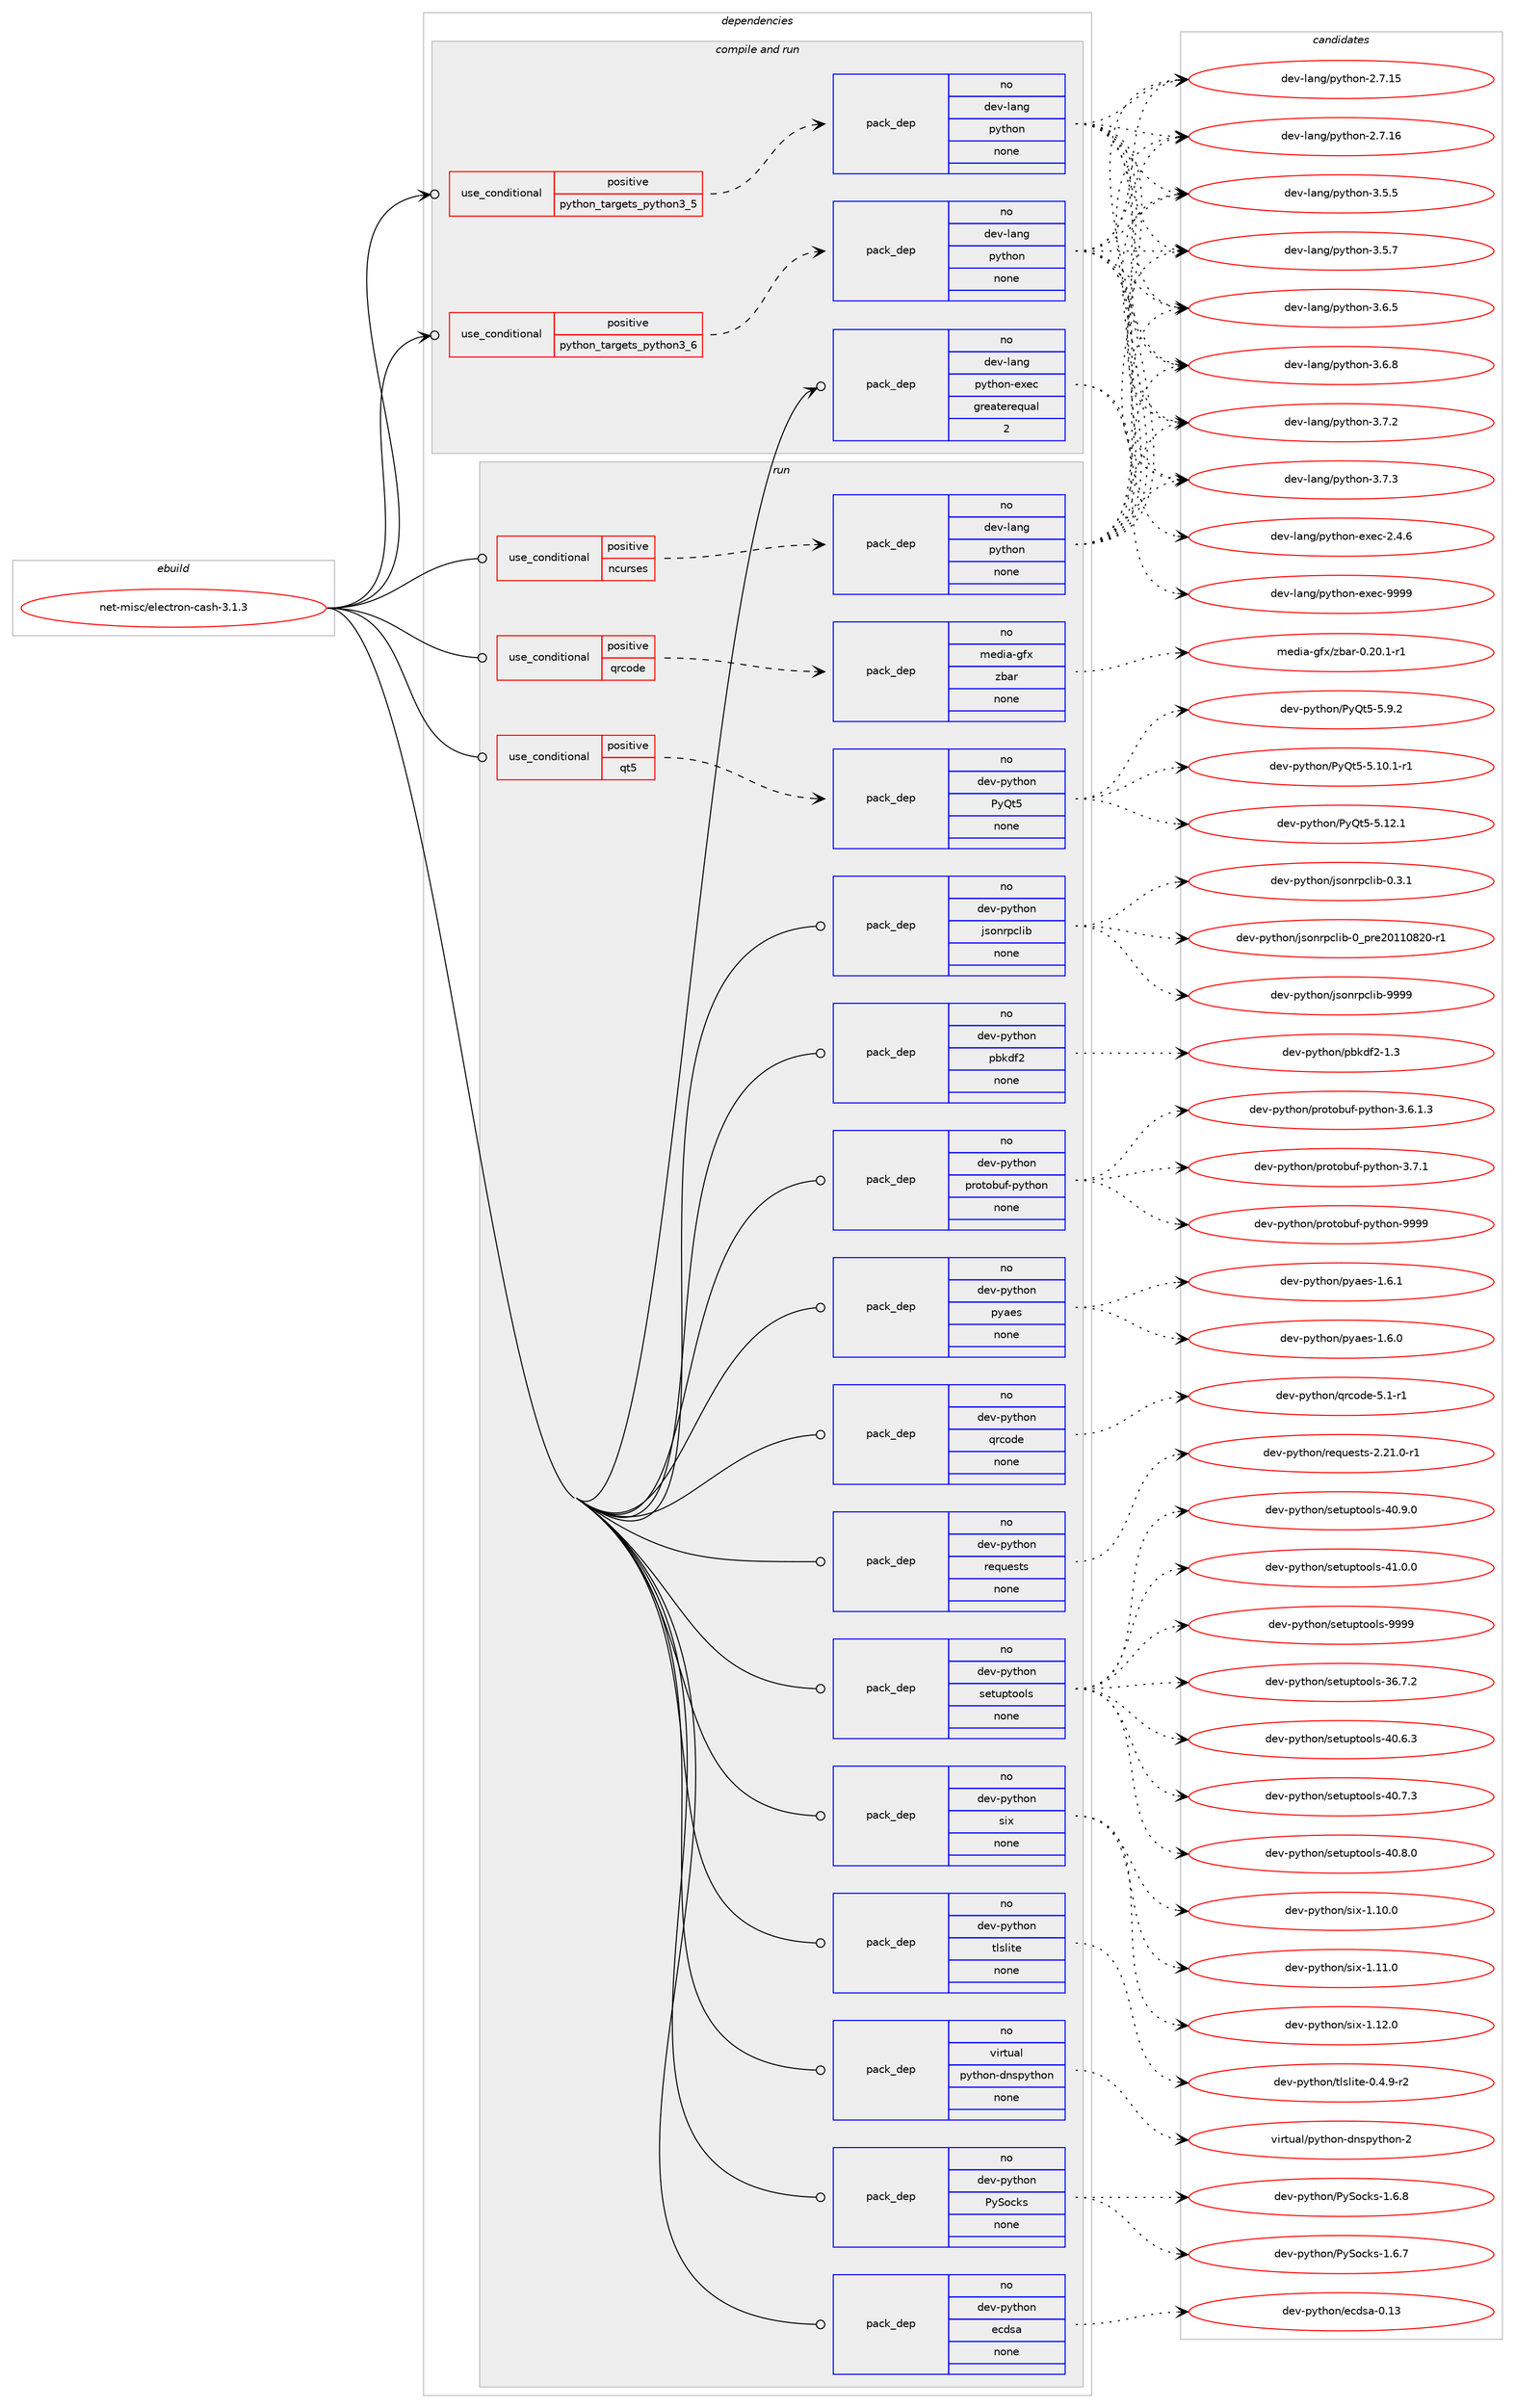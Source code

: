 digraph prolog {

# *************
# Graph options
# *************

newrank=true;
concentrate=true;
compound=true;
graph [rankdir=LR,fontname=Helvetica,fontsize=10,ranksep=1.5];#, ranksep=2.5, nodesep=0.2];
edge  [arrowhead=vee];
node  [fontname=Helvetica,fontsize=10];

# **********
# The ebuild
# **********

subgraph cluster_leftcol {
color=gray;
rank=same;
label=<<i>ebuild</i>>;
id [label="net-misc/electron-cash-3.1.3", color=red, width=4, href="../net-misc/electron-cash-3.1.3.svg"];
}

# ****************
# The dependencies
# ****************

subgraph cluster_midcol {
color=gray;
label=<<i>dependencies</i>>;
subgraph cluster_compile {
fillcolor="#eeeeee";
style=filled;
label=<<i>compile</i>>;
}
subgraph cluster_compileandrun {
fillcolor="#eeeeee";
style=filled;
label=<<i>compile and run</i>>;
subgraph cond759 {
dependency3172 [label=<<TABLE BORDER="0" CELLBORDER="1" CELLSPACING="0" CELLPADDING="4"><TR><TD ROWSPAN="3" CELLPADDING="10">use_conditional</TD></TR><TR><TD>positive</TD></TR><TR><TD>python_targets_python3_5</TD></TR></TABLE>>, shape=none, color=red];
subgraph pack2372 {
dependency3173 [label=<<TABLE BORDER="0" CELLBORDER="1" CELLSPACING="0" CELLPADDING="4" WIDTH="220"><TR><TD ROWSPAN="6" CELLPADDING="30">pack_dep</TD></TR><TR><TD WIDTH="110">no</TD></TR><TR><TD>dev-lang</TD></TR><TR><TD>python</TD></TR><TR><TD>none</TD></TR><TR><TD></TD></TR></TABLE>>, shape=none, color=blue];
}
dependency3172:e -> dependency3173:w [weight=20,style="dashed",arrowhead="vee"];
}
id:e -> dependency3172:w [weight=20,style="solid",arrowhead="odotvee"];
subgraph cond760 {
dependency3174 [label=<<TABLE BORDER="0" CELLBORDER="1" CELLSPACING="0" CELLPADDING="4"><TR><TD ROWSPAN="3" CELLPADDING="10">use_conditional</TD></TR><TR><TD>positive</TD></TR><TR><TD>python_targets_python3_6</TD></TR></TABLE>>, shape=none, color=red];
subgraph pack2373 {
dependency3175 [label=<<TABLE BORDER="0" CELLBORDER="1" CELLSPACING="0" CELLPADDING="4" WIDTH="220"><TR><TD ROWSPAN="6" CELLPADDING="30">pack_dep</TD></TR><TR><TD WIDTH="110">no</TD></TR><TR><TD>dev-lang</TD></TR><TR><TD>python</TD></TR><TR><TD>none</TD></TR><TR><TD></TD></TR></TABLE>>, shape=none, color=blue];
}
dependency3174:e -> dependency3175:w [weight=20,style="dashed",arrowhead="vee"];
}
id:e -> dependency3174:w [weight=20,style="solid",arrowhead="odotvee"];
subgraph pack2374 {
dependency3176 [label=<<TABLE BORDER="0" CELLBORDER="1" CELLSPACING="0" CELLPADDING="4" WIDTH="220"><TR><TD ROWSPAN="6" CELLPADDING="30">pack_dep</TD></TR><TR><TD WIDTH="110">no</TD></TR><TR><TD>dev-lang</TD></TR><TR><TD>python-exec</TD></TR><TR><TD>greaterequal</TD></TR><TR><TD>2</TD></TR></TABLE>>, shape=none, color=blue];
}
id:e -> dependency3176:w [weight=20,style="solid",arrowhead="odotvee"];
}
subgraph cluster_run {
fillcolor="#eeeeee";
style=filled;
label=<<i>run</i>>;
subgraph cond761 {
dependency3177 [label=<<TABLE BORDER="0" CELLBORDER="1" CELLSPACING="0" CELLPADDING="4"><TR><TD ROWSPAN="3" CELLPADDING="10">use_conditional</TD></TR><TR><TD>positive</TD></TR><TR><TD>ncurses</TD></TR></TABLE>>, shape=none, color=red];
subgraph pack2375 {
dependency3178 [label=<<TABLE BORDER="0" CELLBORDER="1" CELLSPACING="0" CELLPADDING="4" WIDTH="220"><TR><TD ROWSPAN="6" CELLPADDING="30">pack_dep</TD></TR><TR><TD WIDTH="110">no</TD></TR><TR><TD>dev-lang</TD></TR><TR><TD>python</TD></TR><TR><TD>none</TD></TR><TR><TD></TD></TR></TABLE>>, shape=none, color=blue];
}
dependency3177:e -> dependency3178:w [weight=20,style="dashed",arrowhead="vee"];
}
id:e -> dependency3177:w [weight=20,style="solid",arrowhead="odot"];
subgraph cond762 {
dependency3179 [label=<<TABLE BORDER="0" CELLBORDER="1" CELLSPACING="0" CELLPADDING="4"><TR><TD ROWSPAN="3" CELLPADDING="10">use_conditional</TD></TR><TR><TD>positive</TD></TR><TR><TD>qrcode</TD></TR></TABLE>>, shape=none, color=red];
subgraph pack2376 {
dependency3180 [label=<<TABLE BORDER="0" CELLBORDER="1" CELLSPACING="0" CELLPADDING="4" WIDTH="220"><TR><TD ROWSPAN="6" CELLPADDING="30">pack_dep</TD></TR><TR><TD WIDTH="110">no</TD></TR><TR><TD>media-gfx</TD></TR><TR><TD>zbar</TD></TR><TR><TD>none</TD></TR><TR><TD></TD></TR></TABLE>>, shape=none, color=blue];
}
dependency3179:e -> dependency3180:w [weight=20,style="dashed",arrowhead="vee"];
}
id:e -> dependency3179:w [weight=20,style="solid",arrowhead="odot"];
subgraph cond763 {
dependency3181 [label=<<TABLE BORDER="0" CELLBORDER="1" CELLSPACING="0" CELLPADDING="4"><TR><TD ROWSPAN="3" CELLPADDING="10">use_conditional</TD></TR><TR><TD>positive</TD></TR><TR><TD>qt5</TD></TR></TABLE>>, shape=none, color=red];
subgraph pack2377 {
dependency3182 [label=<<TABLE BORDER="0" CELLBORDER="1" CELLSPACING="0" CELLPADDING="4" WIDTH="220"><TR><TD ROWSPAN="6" CELLPADDING="30">pack_dep</TD></TR><TR><TD WIDTH="110">no</TD></TR><TR><TD>dev-python</TD></TR><TR><TD>PyQt5</TD></TR><TR><TD>none</TD></TR><TR><TD></TD></TR></TABLE>>, shape=none, color=blue];
}
dependency3181:e -> dependency3182:w [weight=20,style="dashed",arrowhead="vee"];
}
id:e -> dependency3181:w [weight=20,style="solid",arrowhead="odot"];
subgraph pack2378 {
dependency3183 [label=<<TABLE BORDER="0" CELLBORDER="1" CELLSPACING="0" CELLPADDING="4" WIDTH="220"><TR><TD ROWSPAN="6" CELLPADDING="30">pack_dep</TD></TR><TR><TD WIDTH="110">no</TD></TR><TR><TD>dev-python</TD></TR><TR><TD>PySocks</TD></TR><TR><TD>none</TD></TR><TR><TD></TD></TR></TABLE>>, shape=none, color=blue];
}
id:e -> dependency3183:w [weight=20,style="solid",arrowhead="odot"];
subgraph pack2379 {
dependency3184 [label=<<TABLE BORDER="0" CELLBORDER="1" CELLSPACING="0" CELLPADDING="4" WIDTH="220"><TR><TD ROWSPAN="6" CELLPADDING="30">pack_dep</TD></TR><TR><TD WIDTH="110">no</TD></TR><TR><TD>dev-python</TD></TR><TR><TD>ecdsa</TD></TR><TR><TD>none</TD></TR><TR><TD></TD></TR></TABLE>>, shape=none, color=blue];
}
id:e -> dependency3184:w [weight=20,style="solid",arrowhead="odot"];
subgraph pack2380 {
dependency3185 [label=<<TABLE BORDER="0" CELLBORDER="1" CELLSPACING="0" CELLPADDING="4" WIDTH="220"><TR><TD ROWSPAN="6" CELLPADDING="30">pack_dep</TD></TR><TR><TD WIDTH="110">no</TD></TR><TR><TD>dev-python</TD></TR><TR><TD>jsonrpclib</TD></TR><TR><TD>none</TD></TR><TR><TD></TD></TR></TABLE>>, shape=none, color=blue];
}
id:e -> dependency3185:w [weight=20,style="solid",arrowhead="odot"];
subgraph pack2381 {
dependency3186 [label=<<TABLE BORDER="0" CELLBORDER="1" CELLSPACING="0" CELLPADDING="4" WIDTH="220"><TR><TD ROWSPAN="6" CELLPADDING="30">pack_dep</TD></TR><TR><TD WIDTH="110">no</TD></TR><TR><TD>dev-python</TD></TR><TR><TD>pbkdf2</TD></TR><TR><TD>none</TD></TR><TR><TD></TD></TR></TABLE>>, shape=none, color=blue];
}
id:e -> dependency3186:w [weight=20,style="solid",arrowhead="odot"];
subgraph pack2382 {
dependency3187 [label=<<TABLE BORDER="0" CELLBORDER="1" CELLSPACING="0" CELLPADDING="4" WIDTH="220"><TR><TD ROWSPAN="6" CELLPADDING="30">pack_dep</TD></TR><TR><TD WIDTH="110">no</TD></TR><TR><TD>dev-python</TD></TR><TR><TD>protobuf-python</TD></TR><TR><TD>none</TD></TR><TR><TD></TD></TR></TABLE>>, shape=none, color=blue];
}
id:e -> dependency3187:w [weight=20,style="solid",arrowhead="odot"];
subgraph pack2383 {
dependency3188 [label=<<TABLE BORDER="0" CELLBORDER="1" CELLSPACING="0" CELLPADDING="4" WIDTH="220"><TR><TD ROWSPAN="6" CELLPADDING="30">pack_dep</TD></TR><TR><TD WIDTH="110">no</TD></TR><TR><TD>dev-python</TD></TR><TR><TD>pyaes</TD></TR><TR><TD>none</TD></TR><TR><TD></TD></TR></TABLE>>, shape=none, color=blue];
}
id:e -> dependency3188:w [weight=20,style="solid",arrowhead="odot"];
subgraph pack2384 {
dependency3189 [label=<<TABLE BORDER="0" CELLBORDER="1" CELLSPACING="0" CELLPADDING="4" WIDTH="220"><TR><TD ROWSPAN="6" CELLPADDING="30">pack_dep</TD></TR><TR><TD WIDTH="110">no</TD></TR><TR><TD>dev-python</TD></TR><TR><TD>qrcode</TD></TR><TR><TD>none</TD></TR><TR><TD></TD></TR></TABLE>>, shape=none, color=blue];
}
id:e -> dependency3189:w [weight=20,style="solid",arrowhead="odot"];
subgraph pack2385 {
dependency3190 [label=<<TABLE BORDER="0" CELLBORDER="1" CELLSPACING="0" CELLPADDING="4" WIDTH="220"><TR><TD ROWSPAN="6" CELLPADDING="30">pack_dep</TD></TR><TR><TD WIDTH="110">no</TD></TR><TR><TD>dev-python</TD></TR><TR><TD>requests</TD></TR><TR><TD>none</TD></TR><TR><TD></TD></TR></TABLE>>, shape=none, color=blue];
}
id:e -> dependency3190:w [weight=20,style="solid",arrowhead="odot"];
subgraph pack2386 {
dependency3191 [label=<<TABLE BORDER="0" CELLBORDER="1" CELLSPACING="0" CELLPADDING="4" WIDTH="220"><TR><TD ROWSPAN="6" CELLPADDING="30">pack_dep</TD></TR><TR><TD WIDTH="110">no</TD></TR><TR><TD>dev-python</TD></TR><TR><TD>setuptools</TD></TR><TR><TD>none</TD></TR><TR><TD></TD></TR></TABLE>>, shape=none, color=blue];
}
id:e -> dependency3191:w [weight=20,style="solid",arrowhead="odot"];
subgraph pack2387 {
dependency3192 [label=<<TABLE BORDER="0" CELLBORDER="1" CELLSPACING="0" CELLPADDING="4" WIDTH="220"><TR><TD ROWSPAN="6" CELLPADDING="30">pack_dep</TD></TR><TR><TD WIDTH="110">no</TD></TR><TR><TD>dev-python</TD></TR><TR><TD>six</TD></TR><TR><TD>none</TD></TR><TR><TD></TD></TR></TABLE>>, shape=none, color=blue];
}
id:e -> dependency3192:w [weight=20,style="solid",arrowhead="odot"];
subgraph pack2388 {
dependency3193 [label=<<TABLE BORDER="0" CELLBORDER="1" CELLSPACING="0" CELLPADDING="4" WIDTH="220"><TR><TD ROWSPAN="6" CELLPADDING="30">pack_dep</TD></TR><TR><TD WIDTH="110">no</TD></TR><TR><TD>dev-python</TD></TR><TR><TD>tlslite</TD></TR><TR><TD>none</TD></TR><TR><TD></TD></TR></TABLE>>, shape=none, color=blue];
}
id:e -> dependency3193:w [weight=20,style="solid",arrowhead="odot"];
subgraph pack2389 {
dependency3194 [label=<<TABLE BORDER="0" CELLBORDER="1" CELLSPACING="0" CELLPADDING="4" WIDTH="220"><TR><TD ROWSPAN="6" CELLPADDING="30">pack_dep</TD></TR><TR><TD WIDTH="110">no</TD></TR><TR><TD>virtual</TD></TR><TR><TD>python-dnspython</TD></TR><TR><TD>none</TD></TR><TR><TD></TD></TR></TABLE>>, shape=none, color=blue];
}
id:e -> dependency3194:w [weight=20,style="solid",arrowhead="odot"];
}
}

# **************
# The candidates
# **************

subgraph cluster_choices {
rank=same;
color=gray;
label=<<i>candidates</i>>;

subgraph choice2372 {
color=black;
nodesep=1;
choice10010111845108971101034711212111610411111045504655464953 [label="dev-lang/python-2.7.15", color=red, width=4,href="../dev-lang/python-2.7.15.svg"];
choice10010111845108971101034711212111610411111045504655464954 [label="dev-lang/python-2.7.16", color=red, width=4,href="../dev-lang/python-2.7.16.svg"];
choice100101118451089711010347112121116104111110455146534653 [label="dev-lang/python-3.5.5", color=red, width=4,href="../dev-lang/python-3.5.5.svg"];
choice100101118451089711010347112121116104111110455146534655 [label="dev-lang/python-3.5.7", color=red, width=4,href="../dev-lang/python-3.5.7.svg"];
choice100101118451089711010347112121116104111110455146544653 [label="dev-lang/python-3.6.5", color=red, width=4,href="../dev-lang/python-3.6.5.svg"];
choice100101118451089711010347112121116104111110455146544656 [label="dev-lang/python-3.6.8", color=red, width=4,href="../dev-lang/python-3.6.8.svg"];
choice100101118451089711010347112121116104111110455146554650 [label="dev-lang/python-3.7.2", color=red, width=4,href="../dev-lang/python-3.7.2.svg"];
choice100101118451089711010347112121116104111110455146554651 [label="dev-lang/python-3.7.3", color=red, width=4,href="../dev-lang/python-3.7.3.svg"];
dependency3173:e -> choice10010111845108971101034711212111610411111045504655464953:w [style=dotted,weight="100"];
dependency3173:e -> choice10010111845108971101034711212111610411111045504655464954:w [style=dotted,weight="100"];
dependency3173:e -> choice100101118451089711010347112121116104111110455146534653:w [style=dotted,weight="100"];
dependency3173:e -> choice100101118451089711010347112121116104111110455146534655:w [style=dotted,weight="100"];
dependency3173:e -> choice100101118451089711010347112121116104111110455146544653:w [style=dotted,weight="100"];
dependency3173:e -> choice100101118451089711010347112121116104111110455146544656:w [style=dotted,weight="100"];
dependency3173:e -> choice100101118451089711010347112121116104111110455146554650:w [style=dotted,weight="100"];
dependency3173:e -> choice100101118451089711010347112121116104111110455146554651:w [style=dotted,weight="100"];
}
subgraph choice2373 {
color=black;
nodesep=1;
choice10010111845108971101034711212111610411111045504655464953 [label="dev-lang/python-2.7.15", color=red, width=4,href="../dev-lang/python-2.7.15.svg"];
choice10010111845108971101034711212111610411111045504655464954 [label="dev-lang/python-2.7.16", color=red, width=4,href="../dev-lang/python-2.7.16.svg"];
choice100101118451089711010347112121116104111110455146534653 [label="dev-lang/python-3.5.5", color=red, width=4,href="../dev-lang/python-3.5.5.svg"];
choice100101118451089711010347112121116104111110455146534655 [label="dev-lang/python-3.5.7", color=red, width=4,href="../dev-lang/python-3.5.7.svg"];
choice100101118451089711010347112121116104111110455146544653 [label="dev-lang/python-3.6.5", color=red, width=4,href="../dev-lang/python-3.6.5.svg"];
choice100101118451089711010347112121116104111110455146544656 [label="dev-lang/python-3.6.8", color=red, width=4,href="../dev-lang/python-3.6.8.svg"];
choice100101118451089711010347112121116104111110455146554650 [label="dev-lang/python-3.7.2", color=red, width=4,href="../dev-lang/python-3.7.2.svg"];
choice100101118451089711010347112121116104111110455146554651 [label="dev-lang/python-3.7.3", color=red, width=4,href="../dev-lang/python-3.7.3.svg"];
dependency3175:e -> choice10010111845108971101034711212111610411111045504655464953:w [style=dotted,weight="100"];
dependency3175:e -> choice10010111845108971101034711212111610411111045504655464954:w [style=dotted,weight="100"];
dependency3175:e -> choice100101118451089711010347112121116104111110455146534653:w [style=dotted,weight="100"];
dependency3175:e -> choice100101118451089711010347112121116104111110455146534655:w [style=dotted,weight="100"];
dependency3175:e -> choice100101118451089711010347112121116104111110455146544653:w [style=dotted,weight="100"];
dependency3175:e -> choice100101118451089711010347112121116104111110455146544656:w [style=dotted,weight="100"];
dependency3175:e -> choice100101118451089711010347112121116104111110455146554650:w [style=dotted,weight="100"];
dependency3175:e -> choice100101118451089711010347112121116104111110455146554651:w [style=dotted,weight="100"];
}
subgraph choice2374 {
color=black;
nodesep=1;
choice1001011184510897110103471121211161041111104510112010199455046524654 [label="dev-lang/python-exec-2.4.6", color=red, width=4,href="../dev-lang/python-exec-2.4.6.svg"];
choice10010111845108971101034711212111610411111045101120101994557575757 [label="dev-lang/python-exec-9999", color=red, width=4,href="../dev-lang/python-exec-9999.svg"];
dependency3176:e -> choice1001011184510897110103471121211161041111104510112010199455046524654:w [style=dotted,weight="100"];
dependency3176:e -> choice10010111845108971101034711212111610411111045101120101994557575757:w [style=dotted,weight="100"];
}
subgraph choice2375 {
color=black;
nodesep=1;
choice10010111845108971101034711212111610411111045504655464953 [label="dev-lang/python-2.7.15", color=red, width=4,href="../dev-lang/python-2.7.15.svg"];
choice10010111845108971101034711212111610411111045504655464954 [label="dev-lang/python-2.7.16", color=red, width=4,href="../dev-lang/python-2.7.16.svg"];
choice100101118451089711010347112121116104111110455146534653 [label="dev-lang/python-3.5.5", color=red, width=4,href="../dev-lang/python-3.5.5.svg"];
choice100101118451089711010347112121116104111110455146534655 [label="dev-lang/python-3.5.7", color=red, width=4,href="../dev-lang/python-3.5.7.svg"];
choice100101118451089711010347112121116104111110455146544653 [label="dev-lang/python-3.6.5", color=red, width=4,href="../dev-lang/python-3.6.5.svg"];
choice100101118451089711010347112121116104111110455146544656 [label="dev-lang/python-3.6.8", color=red, width=4,href="../dev-lang/python-3.6.8.svg"];
choice100101118451089711010347112121116104111110455146554650 [label="dev-lang/python-3.7.2", color=red, width=4,href="../dev-lang/python-3.7.2.svg"];
choice100101118451089711010347112121116104111110455146554651 [label="dev-lang/python-3.7.3", color=red, width=4,href="../dev-lang/python-3.7.3.svg"];
dependency3178:e -> choice10010111845108971101034711212111610411111045504655464953:w [style=dotted,weight="100"];
dependency3178:e -> choice10010111845108971101034711212111610411111045504655464954:w [style=dotted,weight="100"];
dependency3178:e -> choice100101118451089711010347112121116104111110455146534653:w [style=dotted,weight="100"];
dependency3178:e -> choice100101118451089711010347112121116104111110455146534655:w [style=dotted,weight="100"];
dependency3178:e -> choice100101118451089711010347112121116104111110455146544653:w [style=dotted,weight="100"];
dependency3178:e -> choice100101118451089711010347112121116104111110455146544656:w [style=dotted,weight="100"];
dependency3178:e -> choice100101118451089711010347112121116104111110455146554650:w [style=dotted,weight="100"];
dependency3178:e -> choice100101118451089711010347112121116104111110455146554651:w [style=dotted,weight="100"];
}
subgraph choice2376 {
color=black;
nodesep=1;
choice1091011001059745103102120471229897114454846504846494511449 [label="media-gfx/zbar-0.20.1-r1", color=red, width=4,href="../media-gfx/zbar-0.20.1-r1.svg"];
dependency3180:e -> choice1091011001059745103102120471229897114454846504846494511449:w [style=dotted,weight="100"];
}
subgraph choice2377 {
color=black;
nodesep=1;
choice1001011184511212111610411111047801218111653455346494846494511449 [label="dev-python/PyQt5-5.10.1-r1", color=red, width=4,href="../dev-python/PyQt5-5.10.1-r1.svg"];
choice100101118451121211161041111104780121811165345534649504649 [label="dev-python/PyQt5-5.12.1", color=red, width=4,href="../dev-python/PyQt5-5.12.1.svg"];
choice1001011184511212111610411111047801218111653455346574650 [label="dev-python/PyQt5-5.9.2", color=red, width=4,href="../dev-python/PyQt5-5.9.2.svg"];
dependency3182:e -> choice1001011184511212111610411111047801218111653455346494846494511449:w [style=dotted,weight="100"];
dependency3182:e -> choice100101118451121211161041111104780121811165345534649504649:w [style=dotted,weight="100"];
dependency3182:e -> choice1001011184511212111610411111047801218111653455346574650:w [style=dotted,weight="100"];
}
subgraph choice2378 {
color=black;
nodesep=1;
choice1001011184511212111610411111047801218311199107115454946544655 [label="dev-python/PySocks-1.6.7", color=red, width=4,href="../dev-python/PySocks-1.6.7.svg"];
choice1001011184511212111610411111047801218311199107115454946544656 [label="dev-python/PySocks-1.6.8", color=red, width=4,href="../dev-python/PySocks-1.6.8.svg"];
dependency3183:e -> choice1001011184511212111610411111047801218311199107115454946544655:w [style=dotted,weight="100"];
dependency3183:e -> choice1001011184511212111610411111047801218311199107115454946544656:w [style=dotted,weight="100"];
}
subgraph choice2379 {
color=black;
nodesep=1;
choice100101118451121211161041111104710199100115974548464951 [label="dev-python/ecdsa-0.13", color=red, width=4,href="../dev-python/ecdsa-0.13.svg"];
dependency3184:e -> choice100101118451121211161041111104710199100115974548464951:w [style=dotted,weight="100"];
}
subgraph choice2380 {
color=black;
nodesep=1;
choice10010111845112121116104111110471061151111101141129910810598454846514649 [label="dev-python/jsonrpclib-0.3.1", color=red, width=4,href="../dev-python/jsonrpclib-0.3.1.svg"];
choice1001011184511212111610411111047106115111110114112991081059845489511211410150484949485650484511449 [label="dev-python/jsonrpclib-0_pre20110820-r1", color=red, width=4,href="../dev-python/jsonrpclib-0_pre20110820-r1.svg"];
choice100101118451121211161041111104710611511111011411299108105984557575757 [label="dev-python/jsonrpclib-9999", color=red, width=4,href="../dev-python/jsonrpclib-9999.svg"];
dependency3185:e -> choice10010111845112121116104111110471061151111101141129910810598454846514649:w [style=dotted,weight="100"];
dependency3185:e -> choice1001011184511212111610411111047106115111110114112991081059845489511211410150484949485650484511449:w [style=dotted,weight="100"];
dependency3185:e -> choice100101118451121211161041111104710611511111011411299108105984557575757:w [style=dotted,weight="100"];
}
subgraph choice2381 {
color=black;
nodesep=1;
choice1001011184511212111610411111047112981071001025045494651 [label="dev-python/pbkdf2-1.3", color=red, width=4,href="../dev-python/pbkdf2-1.3.svg"];
dependency3186:e -> choice1001011184511212111610411111047112981071001025045494651:w [style=dotted,weight="100"];
}
subgraph choice2382 {
color=black;
nodesep=1;
choice100101118451121211161041111104711211411111611198117102451121211161041111104551465446494651 [label="dev-python/protobuf-python-3.6.1.3", color=red, width=4,href="../dev-python/protobuf-python-3.6.1.3.svg"];
choice10010111845112121116104111110471121141111161119811710245112121116104111110455146554649 [label="dev-python/protobuf-python-3.7.1", color=red, width=4,href="../dev-python/protobuf-python-3.7.1.svg"];
choice100101118451121211161041111104711211411111611198117102451121211161041111104557575757 [label="dev-python/protobuf-python-9999", color=red, width=4,href="../dev-python/protobuf-python-9999.svg"];
dependency3187:e -> choice100101118451121211161041111104711211411111611198117102451121211161041111104551465446494651:w [style=dotted,weight="100"];
dependency3187:e -> choice10010111845112121116104111110471121141111161119811710245112121116104111110455146554649:w [style=dotted,weight="100"];
dependency3187:e -> choice100101118451121211161041111104711211411111611198117102451121211161041111104557575757:w [style=dotted,weight="100"];
}
subgraph choice2383 {
color=black;
nodesep=1;
choice100101118451121211161041111104711212197101115454946544648 [label="dev-python/pyaes-1.6.0", color=red, width=4,href="../dev-python/pyaes-1.6.0.svg"];
choice100101118451121211161041111104711212197101115454946544649 [label="dev-python/pyaes-1.6.1", color=red, width=4,href="../dev-python/pyaes-1.6.1.svg"];
dependency3188:e -> choice100101118451121211161041111104711212197101115454946544648:w [style=dotted,weight="100"];
dependency3188:e -> choice100101118451121211161041111104711212197101115454946544649:w [style=dotted,weight="100"];
}
subgraph choice2384 {
color=black;
nodesep=1;
choice100101118451121211161041111104711311499111100101455346494511449 [label="dev-python/qrcode-5.1-r1", color=red, width=4,href="../dev-python/qrcode-5.1-r1.svg"];
dependency3189:e -> choice100101118451121211161041111104711311499111100101455346494511449:w [style=dotted,weight="100"];
}
subgraph choice2385 {
color=black;
nodesep=1;
choice1001011184511212111610411111047114101113117101115116115455046504946484511449 [label="dev-python/requests-2.21.0-r1", color=red, width=4,href="../dev-python/requests-2.21.0-r1.svg"];
dependency3190:e -> choice1001011184511212111610411111047114101113117101115116115455046504946484511449:w [style=dotted,weight="100"];
}
subgraph choice2386 {
color=black;
nodesep=1;
choice100101118451121211161041111104711510111611711211611111110811545515446554650 [label="dev-python/setuptools-36.7.2", color=red, width=4,href="../dev-python/setuptools-36.7.2.svg"];
choice100101118451121211161041111104711510111611711211611111110811545524846544651 [label="dev-python/setuptools-40.6.3", color=red, width=4,href="../dev-python/setuptools-40.6.3.svg"];
choice100101118451121211161041111104711510111611711211611111110811545524846554651 [label="dev-python/setuptools-40.7.3", color=red, width=4,href="../dev-python/setuptools-40.7.3.svg"];
choice100101118451121211161041111104711510111611711211611111110811545524846564648 [label="dev-python/setuptools-40.8.0", color=red, width=4,href="../dev-python/setuptools-40.8.0.svg"];
choice100101118451121211161041111104711510111611711211611111110811545524846574648 [label="dev-python/setuptools-40.9.0", color=red, width=4,href="../dev-python/setuptools-40.9.0.svg"];
choice100101118451121211161041111104711510111611711211611111110811545524946484648 [label="dev-python/setuptools-41.0.0", color=red, width=4,href="../dev-python/setuptools-41.0.0.svg"];
choice10010111845112121116104111110471151011161171121161111111081154557575757 [label="dev-python/setuptools-9999", color=red, width=4,href="../dev-python/setuptools-9999.svg"];
dependency3191:e -> choice100101118451121211161041111104711510111611711211611111110811545515446554650:w [style=dotted,weight="100"];
dependency3191:e -> choice100101118451121211161041111104711510111611711211611111110811545524846544651:w [style=dotted,weight="100"];
dependency3191:e -> choice100101118451121211161041111104711510111611711211611111110811545524846554651:w [style=dotted,weight="100"];
dependency3191:e -> choice100101118451121211161041111104711510111611711211611111110811545524846564648:w [style=dotted,weight="100"];
dependency3191:e -> choice100101118451121211161041111104711510111611711211611111110811545524846574648:w [style=dotted,weight="100"];
dependency3191:e -> choice100101118451121211161041111104711510111611711211611111110811545524946484648:w [style=dotted,weight="100"];
dependency3191:e -> choice10010111845112121116104111110471151011161171121161111111081154557575757:w [style=dotted,weight="100"];
}
subgraph choice2387 {
color=black;
nodesep=1;
choice100101118451121211161041111104711510512045494649484648 [label="dev-python/six-1.10.0", color=red, width=4,href="../dev-python/six-1.10.0.svg"];
choice100101118451121211161041111104711510512045494649494648 [label="dev-python/six-1.11.0", color=red, width=4,href="../dev-python/six-1.11.0.svg"];
choice100101118451121211161041111104711510512045494649504648 [label="dev-python/six-1.12.0", color=red, width=4,href="../dev-python/six-1.12.0.svg"];
dependency3192:e -> choice100101118451121211161041111104711510512045494649484648:w [style=dotted,weight="100"];
dependency3192:e -> choice100101118451121211161041111104711510512045494649494648:w [style=dotted,weight="100"];
dependency3192:e -> choice100101118451121211161041111104711510512045494649504648:w [style=dotted,weight="100"];
}
subgraph choice2388 {
color=black;
nodesep=1;
choice10010111845112121116104111110471161081151081051161014548465246574511450 [label="dev-python/tlslite-0.4.9-r2", color=red, width=4,href="../dev-python/tlslite-0.4.9-r2.svg"];
dependency3193:e -> choice10010111845112121116104111110471161081151081051161014548465246574511450:w [style=dotted,weight="100"];
}
subgraph choice2389 {
color=black;
nodesep=1;
choice1181051141161179710847112121116104111110451001101151121211161041111104550 [label="virtual/python-dnspython-2", color=red, width=4,href="../virtual/python-dnspython-2.svg"];
dependency3194:e -> choice1181051141161179710847112121116104111110451001101151121211161041111104550:w [style=dotted,weight="100"];
}
}

}
